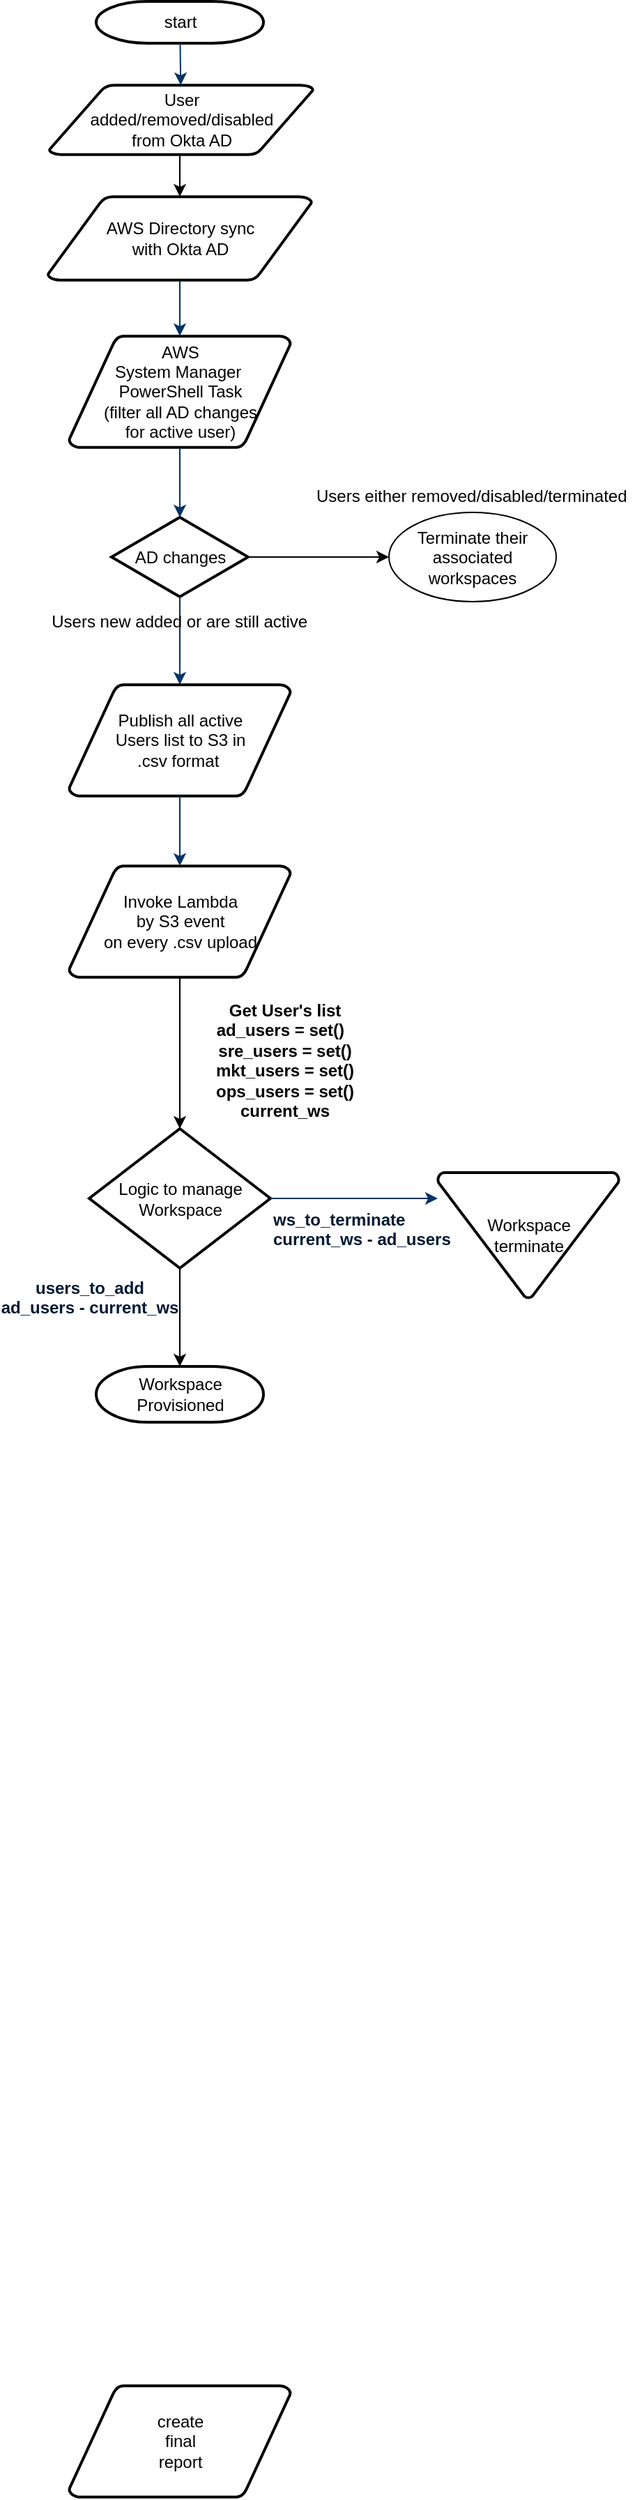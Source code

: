 <mxfile version="18.0.6" type="github">
  <diagram id="6a731a19-8d31-9384-78a2-239565b7b9f0" name="Page-1">
    <mxGraphModel dx="868" dy="450" grid="1" gridSize="10" guides="1" tooltips="1" connect="1" arrows="1" fold="1" page="1" pageScale="1" pageWidth="1169" pageHeight="827" background="none" math="0" shadow="0">
      <root>
        <mxCell id="0" />
        <mxCell id="1" parent="0" />
        <mxCell id="2" value="start" style="shape=mxgraph.flowchart.terminator;strokeWidth=2;gradientColor=none;gradientDirection=north;fontStyle=0;html=1;" parent="1" vertex="1">
          <mxGeometry x="260" y="20" width="120" height="30" as="geometry" />
        </mxCell>
        <mxCell id="zbcVOdB4GJJ7zERR-3kI-57" style="edgeStyle=orthogonalEdgeStyle;rounded=0;orthogonalLoop=1;jettySize=auto;html=1;exitX=0.5;exitY=1;exitDx=0;exitDy=0;exitPerimeter=0;entryX=0.5;entryY=0;entryDx=0;entryDy=0;entryPerimeter=0;" edge="1" parent="1" source="3" target="zbcVOdB4GJJ7zERR-3kI-55">
          <mxGeometry relative="1" as="geometry" />
        </mxCell>
        <mxCell id="3" value="User &lt;br&gt;added/removed/disabled&lt;br&gt;from Okta AD" style="shape=mxgraph.flowchart.data;strokeWidth=2;gradientColor=none;gradientDirection=north;fontStyle=0;html=1;" parent="1" vertex="1">
          <mxGeometry x="226.25" y="80" width="189.5" height="50" as="geometry" />
        </mxCell>
        <mxCell id="4" value="Publish all active&lt;br&gt;Users list to S3 in&lt;br&gt;.csv format&amp;nbsp;" style="shape=mxgraph.flowchart.data;strokeWidth=2;gradientColor=none;gradientDirection=north;fontStyle=0;html=1;" parent="1" vertex="1">
          <mxGeometry x="240.5" y="510" width="159" height="80" as="geometry" />
        </mxCell>
        <mxCell id="5" value="AWS &lt;br&gt;System Manager&amp;nbsp;&lt;br&gt;PowerShell Task&lt;br&gt;(filter all AD changes &lt;br&gt;for active user)" style="shape=mxgraph.flowchart.data;strokeWidth=2;gradientColor=none;gradientDirection=north;fontStyle=0;html=1;" parent="1" vertex="1">
          <mxGeometry x="240.5" y="260" width="159" height="80" as="geometry" />
        </mxCell>
        <mxCell id="zbcVOdB4GJJ7zERR-3kI-59" style="edgeStyle=orthogonalEdgeStyle;rounded=0;orthogonalLoop=1;jettySize=auto;html=1;exitX=1;exitY=0.5;exitDx=0;exitDy=0;exitPerimeter=0;entryX=0;entryY=0.5;entryDx=0;entryDy=0;" edge="1" parent="1" source="6" target="zbcVOdB4GJJ7zERR-3kI-58">
          <mxGeometry relative="1" as="geometry" />
        </mxCell>
        <mxCell id="6" value="AD changes" style="shape=mxgraph.flowchart.decision;strokeWidth=2;gradientColor=none;gradientDirection=north;fontStyle=0;html=1;" parent="1" vertex="1">
          <mxGeometry x="271" y="390" width="98" height="57" as="geometry" />
        </mxCell>
        <mxCell id="7" style="fontStyle=1;strokeColor=#003366;strokeWidth=1;html=1;" parent="1" source="2" target="3" edge="1">
          <mxGeometry relative="1" as="geometry" />
        </mxCell>
        <mxCell id="8" style="fontStyle=1;strokeColor=#003366;strokeWidth=1;html=1;startArrow=none;" parent="1" source="zbcVOdB4GJJ7zERR-3kI-55" target="5" edge="1">
          <mxGeometry relative="1" as="geometry" />
        </mxCell>
        <mxCell id="9" style="entryX=0.5;entryY=0;entryPerimeter=0;fontStyle=1;strokeColor=#003366;strokeWidth=1;html=1;" parent="1" source="5" target="6" edge="1">
          <mxGeometry relative="1" as="geometry" />
        </mxCell>
        <mxCell id="11" value="Users either removed/disabled/terminated" style="text;fontStyle=0;html=1;strokeColor=none;gradientColor=none;fillColor=none;strokeWidth=2;" parent="1" vertex="1">
          <mxGeometry x="415.75" y="360.5" width="229.5" height="26" as="geometry" />
        </mxCell>
        <mxCell id="12" value="" style="edgeStyle=elbowEdgeStyle;elbow=horizontal;fontColor=#001933;fontStyle=1;strokeColor=#003366;strokeWidth=1;html=1;" parent="1" source="6" target="4" edge="1">
          <mxGeometry width="100" height="100" as="geometry">
            <mxPoint y="100" as="sourcePoint" />
            <mxPoint x="100" as="targetPoint" />
          </mxGeometry>
        </mxCell>
        <mxCell id="zbcVOdB4GJJ7zERR-3kI-60" style="edgeStyle=orthogonalEdgeStyle;rounded=0;orthogonalLoop=1;jettySize=auto;html=1;entryX=0.5;entryY=0;entryDx=0;entryDy=0;entryPerimeter=0;" edge="1" parent="1" source="13" target="28">
          <mxGeometry relative="1" as="geometry">
            <mxPoint x="320" y="820" as="targetPoint" />
          </mxGeometry>
        </mxCell>
        <mxCell id="13" value="Invoke Lambda&lt;br&gt;by S3 event&lt;br&gt;on every .csv upload" style="shape=mxgraph.flowchart.data;strokeWidth=2;gradientColor=none;gradientDirection=north;fontStyle=0;html=1;" parent="1" vertex="1">
          <mxGeometry x="240.5" y="640" width="159" height="80" as="geometry" />
        </mxCell>
        <mxCell id="14" value="Users new added or are still active&amp;nbsp;" style="text;fontStyle=0;html=1;strokeColor=none;gradientColor=none;fillColor=none;strokeWidth=2;align=center;" parent="1" vertex="1">
          <mxGeometry x="301" y="450.5" width="40" height="26" as="geometry" />
        </mxCell>
        <mxCell id="17" value="" style="edgeStyle=elbowEdgeStyle;elbow=horizontal;fontStyle=1;strokeColor=#003366;strokeWidth=1;html=1;" parent="1" source="4" target="13" edge="1">
          <mxGeometry width="100" height="100" as="geometry">
            <mxPoint y="100" as="sourcePoint" />
            <mxPoint x="100" as="targetPoint" />
          </mxGeometry>
        </mxCell>
        <mxCell id="zbcVOdB4GJJ7zERR-3kI-61" style="edgeStyle=orthogonalEdgeStyle;rounded=0;orthogonalLoop=1;jettySize=auto;html=1;exitX=0.5;exitY=1;exitDx=0;exitDy=0;exitPerimeter=0;" edge="1" parent="1" source="28" target="40">
          <mxGeometry relative="1" as="geometry" />
        </mxCell>
        <mxCell id="28" value="Logic to manage&lt;br&gt;Workspace" style="shape=mxgraph.flowchart.decision;strokeWidth=2;gradientColor=none;gradientDirection=north;fontStyle=0;html=1;" parent="1" vertex="1">
          <mxGeometry x="255" y="828.5" width="130" height="100" as="geometry" />
        </mxCell>
        <mxCell id="31" value="" style="edgeStyle=elbowEdgeStyle;elbow=horizontal;exitX=1;exitY=0.5;exitPerimeter=0;entryX=0;entryY=0.5;entryPerimeter=0;fontStyle=1;strokeColor=#003366;strokeWidth=1;html=1;" parent="1" source="28" edge="1">
          <mxGeometry x="-5" y="-381.5" width="100" height="100" as="geometry">
            <mxPoint x="-5" y="-281.5" as="sourcePoint" />
            <mxPoint x="505" y="878.5" as="targetPoint" />
          </mxGeometry>
        </mxCell>
        <mxCell id="32" value="Workspace&lt;br&gt;terminate" style="shape=mxgraph.flowchart.merge_or_storage;strokeWidth=2;gradientColor=none;gradientDirection=north;fontStyle=0;html=1;" parent="1" vertex="1">
          <mxGeometry x="505" y="860" width="130" height="90" as="geometry" />
        </mxCell>
        <mxCell id="38" value="create&#xa;final&#xa;report" style="shape=mxgraph.flowchart.data;strokeWidth=2;gradientColor=none;gradientDirection=north;fontStyle=0;html=1;" parent="1" vertex="1">
          <mxGeometry x="240.5" y="1730" width="159" height="80" as="geometry" />
        </mxCell>
        <mxCell id="40" value="Workspace &lt;br&gt;Provisioned" style="shape=mxgraph.flowchart.terminator;strokeWidth=2;gradientColor=none;gradientDirection=north;fontStyle=0;html=1;" parent="1" vertex="1">
          <mxGeometry x="260" y="999" width="120" height="40" as="geometry" />
        </mxCell>
        <mxCell id="46" value="&lt;div style=&quot;text-align: center;&quot;&gt;&lt;b&gt;Get User&#39;s list&lt;br&gt;ad_users = set()&amp;nbsp;&amp;nbsp;&lt;/b&gt;&lt;/div&gt;&lt;div style=&quot;text-align: center;&quot;&gt;&lt;b&gt;sre_users = set()&lt;/b&gt;&lt;/div&gt;&lt;div style=&quot;text-align: center;&quot;&gt;&lt;b&gt;mkt_users = set()&lt;/b&gt;&lt;/div&gt;&lt;div style=&quot;text-align: center;&quot;&gt;&lt;b&gt;ops_users = set()&lt;br&gt;current_ws&lt;/b&gt;&lt;br&gt;&lt;/div&gt;" style="text;fontStyle=0;html=1;strokeColor=none;gradientColor=none;fillColor=none;strokeWidth=2;" parent="1" vertex="1">
          <mxGeometry x="344" y="730" width="141" height="90" as="geometry" />
        </mxCell>
        <mxCell id="47" value="&lt;b&gt;ws_to_terminate&lt;br&gt;current_ws - ad_users&lt;/b&gt;" style="text;fontColor=#001933;fontStyle=0;html=1;strokeColor=none;gradientColor=none;fillColor=none;strokeWidth=2;" parent="1" vertex="1">
          <mxGeometry x="385" y="880" width="100" height="28.5" as="geometry" />
        </mxCell>
        <mxCell id="48" value="&lt;b&gt;users_to_add &lt;br&gt;ad_users - current_ws&lt;/b&gt;" style="text;fontColor=#001933;fontStyle=0;html=1;strokeColor=none;gradientColor=none;fillColor=none;strokeWidth=2;align=center;" parent="1" vertex="1">
          <mxGeometry x="222.5" y="928.5" width="65" height="51.5" as="geometry" />
        </mxCell>
        <mxCell id="zbcVOdB4GJJ7zERR-3kI-55" value="AWS Directory sync&lt;br&gt;with Okta AD" style="shape=mxgraph.flowchart.data;strokeWidth=2;gradientColor=none;gradientDirection=north;fontStyle=0;html=1;" vertex="1" parent="1">
          <mxGeometry x="225.25" y="160" width="189.5" height="60" as="geometry" />
        </mxCell>
        <mxCell id="zbcVOdB4GJJ7zERR-3kI-58" value="Terminate their&lt;br&gt;associated workspaces" style="ellipse;whiteSpace=wrap;html=1;" vertex="1" parent="1">
          <mxGeometry x="470" y="386.5" width="120" height="64" as="geometry" />
        </mxCell>
      </root>
    </mxGraphModel>
  </diagram>
</mxfile>
